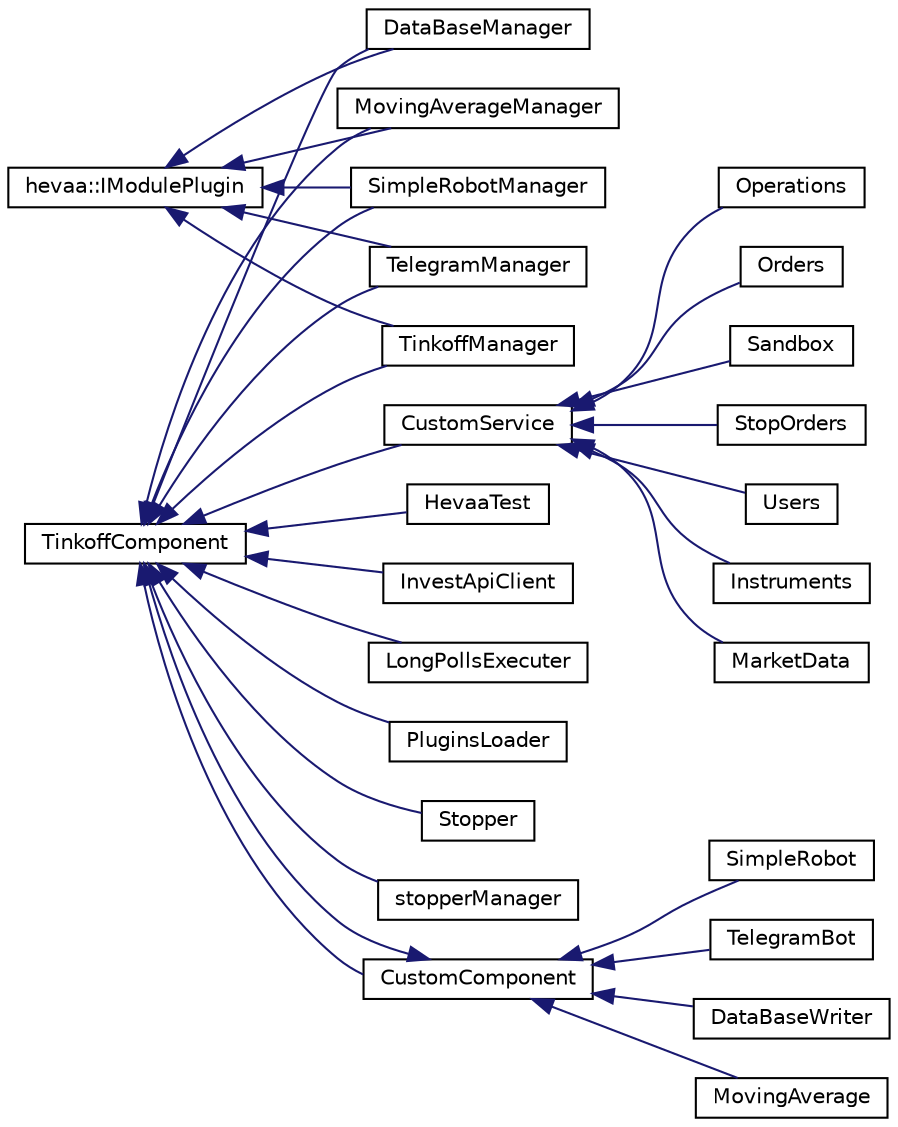 digraph "Иерархия классов. Графический вид."
{
 // LATEX_PDF_SIZE
  edge [fontname="Helvetica",fontsize="10",labelfontname="Helvetica",labelfontsize="10"];
  node [fontname="Helvetica",fontsize="10",shape=record];
  rankdir="LR";
  Node34 [label="hevaa::IModulePlugin",height=0.2,width=0.4,color="black", fillcolor="white", style="filled",URL="$classhevaa_1_1_i_module_plugin.html",tooltip=" "];
  Node34 -> Node20 [dir="back",color="midnightblue",fontsize="10",style="solid",fontname="Helvetica"];
  Node20 [label="DataBaseManager",height=0.2,width=0.4,color="black", fillcolor="white", style="filled",URL="$class_data_base_manager.html",tooltip="Менеджер базы данных"];
  Node34 -> Node24 [dir="back",color="midnightblue",fontsize="10",style="solid",fontname="Helvetica"];
  Node24 [label="MovingAverageManager",height=0.2,width=0.4,color="black", fillcolor="white", style="filled",URL="$class_moving_average_manager.html",tooltip=" "];
  Node34 -> Node26 [dir="back",color="midnightblue",fontsize="10",style="solid",fontname="Helvetica"];
  Node26 [label="SimpleRobotManager",height=0.2,width=0.4,color="black", fillcolor="white", style="filled",URL="$class_simple_robot_manager.html",tooltip="Менеджер простого торгового робота"];
  Node34 -> Node29 [dir="back",color="midnightblue",fontsize="10",style="solid",fontname="Helvetica"];
  Node29 [label="TelegramManager",height=0.2,width=0.4,color="black", fillcolor="white", style="filled",URL="$class_telegram_manager.html",tooltip="Менеджер телеграм бота"];
  Node34 -> Node30 [dir="back",color="midnightblue",fontsize="10",style="solid",fontname="Helvetica"];
  Node30 [label="TinkoffManager",height=0.2,width=0.4,color="black", fillcolor="white", style="filled",URL="$class_tinkoff_manager.html",tooltip="Менеджер Тинькофф Инвестиций"];
  Node5 [label="QObject",height=0.2,width=0.4,color="grey75", fillcolor="white", style="filled",tooltip=" "];
  Node5 -> Node0 [dir="back",color="midnightblue",fontsize="10",style="solid",fontname="Helvetica"];
  Node0 [label="CustomComponent",height=0.2,width=0.4,color="black", fillcolor="white", style="filled",URL="$class_custom_component.html",tooltip="Базовый класс для создания компонентов программы"];
  Node0 -> Node1 [dir="back",color="midnightblue",fontsize="10",style="solid",fontname="Helvetica"];
  Node1 [label="DataBaseWriter",height=0.2,width=0.4,color="black", fillcolor="white", style="filled",URL="$class_data_base_writer.html",tooltip="Провайдер базы данных"];
  Node0 -> Node2 [dir="back",color="midnightblue",fontsize="10",style="solid",fontname="Helvetica"];
  Node2 [label="MovingAverage",height=0.2,width=0.4,color="black", fillcolor="white", style="filled",URL="$class_moving_average.html",tooltip=" "];
  Node0 -> Node3 [dir="back",color="midnightblue",fontsize="10",style="solid",fontname="Helvetica"];
  Node3 [label="SimpleRobot",height=0.2,width=0.4,color="black", fillcolor="white", style="filled",URL="$class_simple_robot.html",tooltip="Простой торговый робот"];
  Node0 -> Node4 [dir="back",color="midnightblue",fontsize="10",style="solid",fontname="Helvetica"];
  Node4 [label="TelegramBot",height=0.2,width=0.4,color="black", fillcolor="white", style="filled",URL="$class_telegram_bot.html",tooltip="Телеграм бот, управляющий счетами и роботами"];
  Node0 -> Node5 [dir="back",color="midnightblue",fontsize="10",style="solid",fontname="Helvetica"];
  Node5 [label="TinkoffComponent",height=0.2,width=0.4,color="black", fillcolor="white", style="filled",URL="$class_tinkoff_component.html",tooltip="Клиент сервисов Тинькофф Инвестиций"];
  Node5 -> Node12 [dir="back",color="midnightblue",fontsize="10",style="solid",fontname="Helvetica"];
  Node12 [label="CustomService",height=0.2,width=0.4,color="black", fillcolor="white", style="filled",URL="$class_custom_service.html",tooltip="Родительский класс для всех сервисов"];
  Node12 -> Node13 [dir="back",color="midnightblue",fontsize="10",style="solid",fontname="Helvetica"];
  Node13 [label="Instruments",height=0.2,width=0.4,color="black", fillcolor="white", style="filled",URL="$class_instruments.html",tooltip="Сервис для работы с различными инструментами"];
  Node12 -> Node14 [dir="back",color="midnightblue",fontsize="10",style="solid",fontname="Helvetica"];
  Node14 [label="MarketData",height=0.2,width=0.4,color="black", fillcolor="white", style="filled",URL="$class_market_data.html",tooltip="Сервис получения биржевой информации"];
  Node12 -> Node15 [dir="back",color="midnightblue",fontsize="10",style="solid",fontname="Helvetica"];
  Node15 [label="Operations",height=0.2,width=0.4,color="black", fillcolor="white", style="filled",URL="$class_operations.html",tooltip="Сервис операций по счету"];
  Node12 -> Node16 [dir="back",color="midnightblue",fontsize="10",style="solid",fontname="Helvetica"];
  Node16 [label="Orders",height=0.2,width=0.4,color="black", fillcolor="white", style="filled",URL="$class_orders.html",tooltip="Сервис торговых поручений"];
  Node12 -> Node17 [dir="back",color="midnightblue",fontsize="10",style="solid",fontname="Helvetica"];
  Node17 [label="Sandbox",height=0.2,width=0.4,color="black", fillcolor="white", style="filled",URL="$class_sandbox.html",tooltip="Сервис для работы с песочницей"];
  Node12 -> Node18 [dir="back",color="midnightblue",fontsize="10",style="solid",fontname="Helvetica"];
  Node18 [label="StopOrders",height=0.2,width=0.4,color="black", fillcolor="white", style="filled",URL="$class_stop_orders.html",tooltip="Сервис работы со стоп-заявками"];
  Node12 -> Node19 [dir="back",color="midnightblue",fontsize="10",style="solid",fontname="Helvetica"];
  Node19 [label="Users",height=0.2,width=0.4,color="black", fillcolor="white", style="filled",URL="$class_users.html",tooltip="Сервис работы со счетами пользователя"];
  Node5 -> Node20 [dir="back",color="midnightblue",fontsize="10",style="solid",fontname="Helvetica"];
  Node5 -> Node21 [dir="back",color="midnightblue",fontsize="10",style="solid",fontname="Helvetica"];
  Node21 [label="HevaaTest",height=0.2,width=0.4,color="black", fillcolor="white", style="filled",URL="$class_hevaa_test.html",tooltip=" "];
  Node5 -> Node22 [dir="back",color="midnightblue",fontsize="10",style="solid",fontname="Helvetica"];
  Node22 [label="InvestApiClient",height=0.2,width=0.4,color="black", fillcolor="white", style="filled",URL="$class_invest_api_client.html",tooltip="Qt клиент для Tinkoff invest API."];
  Node5 -> Node23 [dir="back",color="midnightblue",fontsize="10",style="solid",fontname="Helvetica"];
  Node23 [label="LongPollsExecuter",height=0.2,width=0.4,color="black", fillcolor="white", style="filled",URL="$class_long_polls_executer.html",tooltip="Класс, поддерживающий соединение с сервером Телеграм-мессенджера"];
  Node5 -> Node24 [dir="back",color="midnightblue",fontsize="10",style="solid",fontname="Helvetica"];
  Node5 -> Node25 [dir="back",color="midnightblue",fontsize="10",style="solid",fontname="Helvetica"];
  Node25 [label="PluginsLoader",height=0.2,width=0.4,color="black", fillcolor="white", style="filled",URL="$class_plugins_loader.html",tooltip="Загрузчик плагинов"];
  Node5 -> Node26 [dir="back",color="midnightblue",fontsize="10",style="solid",fontname="Helvetica"];
  Node5 -> Node27 [dir="back",color="midnightblue",fontsize="10",style="solid",fontname="Helvetica"];
  Node27 [label="Stopper",height=0.2,width=0.4,color="black", fillcolor="white", style="filled",URL="$class_stopper.html",tooltip=" "];
  Node5 -> Node28 [dir="back",color="midnightblue",fontsize="10",style="solid",fontname="Helvetica"];
  Node28 [label="stopperManager",height=0.2,width=0.4,color="black", fillcolor="white", style="filled",URL="$classstopper_manager.html",tooltip="Класс, необходимый для корректного завершения работы программы"];
  Node5 -> Node29 [dir="back",color="midnightblue",fontsize="10",style="solid",fontname="Helvetica"];
  Node5 -> Node30 [dir="back",color="midnightblue",fontsize="10",style="solid",fontname="Helvetica"];
}
